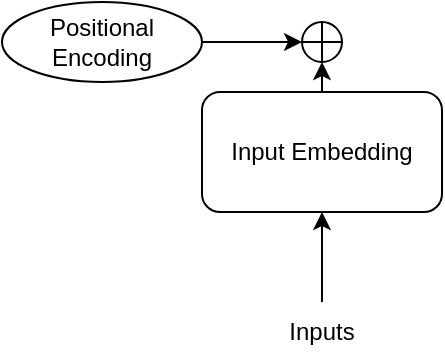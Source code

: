 <mxfile version="24.2.5" type="github">
  <diagram name="第 1 页" id="dx8XZw_HSDB5wvlh0Bxz">
    <mxGraphModel dx="574" dy="577" grid="1" gridSize="10" guides="1" tooltips="1" connect="1" arrows="1" fold="1" page="1" pageScale="1" pageWidth="827" pageHeight="1169" math="0" shadow="0">
      <root>
        <mxCell id="0" />
        <mxCell id="1" parent="0" />
        <mxCell id="t5qZ4p5_kvBZitsTtcTl-5" style="edgeStyle=orthogonalEdgeStyle;rounded=0;orthogonalLoop=1;jettySize=auto;html=1;exitX=0.5;exitY=0;exitDx=0;exitDy=0;entryX=0.5;entryY=1;entryDx=0;entryDy=0;" edge="1" parent="1" source="t5qZ4p5_kvBZitsTtcTl-1" target="t5qZ4p5_kvBZitsTtcTl-4">
          <mxGeometry relative="1" as="geometry" />
        </mxCell>
        <mxCell id="t5qZ4p5_kvBZitsTtcTl-1" value="Input Embedding" style="rounded=1;whiteSpace=wrap;html=1;" vertex="1" parent="1">
          <mxGeometry x="180" y="585" width="120" height="60" as="geometry" />
        </mxCell>
        <mxCell id="t5qZ4p5_kvBZitsTtcTl-2" value="" style="endArrow=classic;html=1;rounded=0;entryX=0.5;entryY=1;entryDx=0;entryDy=0;" edge="1" parent="1" target="t5qZ4p5_kvBZitsTtcTl-1">
          <mxGeometry width="50" height="50" relative="1" as="geometry">
            <mxPoint x="240" y="690" as="sourcePoint" />
            <mxPoint x="280" y="680" as="targetPoint" />
          </mxGeometry>
        </mxCell>
        <mxCell id="t5qZ4p5_kvBZitsTtcTl-3" value="Inputs" style="text;html=1;align=center;verticalAlign=middle;whiteSpace=wrap;rounded=0;" vertex="1" parent="1">
          <mxGeometry x="210" y="690" width="60" height="30" as="geometry" />
        </mxCell>
        <mxCell id="t5qZ4p5_kvBZitsTtcTl-4" value="" style="shape=orEllipse;perimeter=ellipsePerimeter;whiteSpace=wrap;html=1;backgroundOutline=1;" vertex="1" parent="1">
          <mxGeometry x="230" y="550" width="20" height="20" as="geometry" />
        </mxCell>
        <mxCell id="t5qZ4p5_kvBZitsTtcTl-9" style="edgeStyle=entityRelationEdgeStyle;rounded=0;orthogonalLoop=1;jettySize=auto;html=1;startArrow=none;endArrow=classic;segment=10;curved=1;sourcePerimeterSpacing=0;targetPerimeterSpacing=0;entryX=0;entryY=0.5;entryDx=0;entryDy=0;endFill=1;" edge="1" parent="1" source="t5qZ4p5_kvBZitsTtcTl-6" target="t5qZ4p5_kvBZitsTtcTl-4">
          <mxGeometry relative="1" as="geometry" />
        </mxCell>
        <mxCell id="t5qZ4p5_kvBZitsTtcTl-6" value="Positional&lt;div&gt;Encoding&lt;/div&gt;" style="ellipse;whiteSpace=wrap;html=1;align=center;newEdgeStyle={&quot;edgeStyle&quot;:&quot;entityRelationEdgeStyle&quot;,&quot;startArrow&quot;:&quot;none&quot;,&quot;endArrow&quot;:&quot;none&quot;,&quot;segment&quot;:10,&quot;curved&quot;:1,&quot;sourcePerimeterSpacing&quot;:0,&quot;targetPerimeterSpacing&quot;:0};treeFolding=1;treeMoving=1;" vertex="1" parent="1">
          <mxGeometry x="80" y="540" width="100" height="40" as="geometry" />
        </mxCell>
      </root>
    </mxGraphModel>
  </diagram>
</mxfile>
